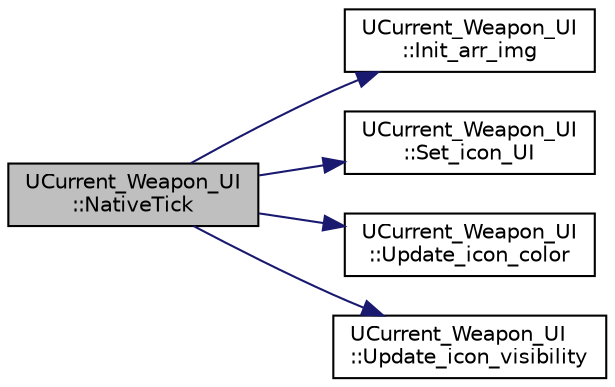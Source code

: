 digraph "UCurrent_Weapon_UI::NativeTick"
{
 // LATEX_PDF_SIZE
  edge [fontname="Helvetica",fontsize="10",labelfontname="Helvetica",labelfontsize="10"];
  node [fontname="Helvetica",fontsize="10",shape=record];
  rankdir="LR";
  Node1 [label="UCurrent_Weapon_UI\l::NativeTick",height=0.2,width=0.4,color="black", fillcolor="grey75", style="filled", fontcolor="black",tooltip=" "];
  Node1 -> Node2 [color="midnightblue",fontsize="10",style="solid",fontname="Helvetica"];
  Node2 [label="UCurrent_Weapon_UI\l::Init_arr_img",height=0.2,width=0.4,color="black", fillcolor="white", style="filled",URL="$class_u_current___weapon___u_i.html#a6a117f59a00cea37a26035fab5664be3",tooltip="이미지 배열 초기화"];
  Node1 -> Node3 [color="midnightblue",fontsize="10",style="solid",fontname="Helvetica"];
  Node3 [label="UCurrent_Weapon_UI\l::Set_icon_UI",height=0.2,width=0.4,color="black", fillcolor="white", style="filled",URL="$class_u_current___weapon___u_i.html#a3415a44a2bd4ee341a1c9e607ac23329",tooltip="UI 등록"];
  Node1 -> Node4 [color="midnightblue",fontsize="10",style="solid",fontname="Helvetica"];
  Node4 [label="UCurrent_Weapon_UI\l::Update_icon_color",height=0.2,width=0.4,color="black", fillcolor="white", style="filled",URL="$class_u_current___weapon___u_i.html#a73735a7409ec56f74045d0de742b1c75",tooltip="UI 색상 갱신"];
  Node1 -> Node5 [color="midnightblue",fontsize="10",style="solid",fontname="Helvetica"];
  Node5 [label="UCurrent_Weapon_UI\l::Update_icon_visibility",height=0.2,width=0.4,color="black", fillcolor="white", style="filled",URL="$class_u_current___weapon___u_i.html#a9131f0517beddbb52f20615a089ededf",tooltip="UI 투명도 갱신"];
}
